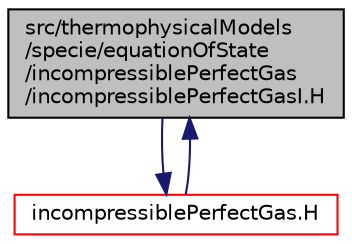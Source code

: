 digraph "src/thermophysicalModels/specie/equationOfState/incompressiblePerfectGas/incompressiblePerfectGasI.H"
{
  bgcolor="transparent";
  edge [fontname="Helvetica",fontsize="10",labelfontname="Helvetica",labelfontsize="10"];
  node [fontname="Helvetica",fontsize="10",shape=record];
  Node1 [label="src/thermophysicalModels\l/specie/equationOfState\l/incompressiblePerfectGas\l/incompressiblePerfectGasI.H",height=0.2,width=0.4,color="black", fillcolor="grey75", style="filled", fontcolor="black"];
  Node1 -> Node2 [color="midnightblue",fontsize="10",style="solid",fontname="Helvetica"];
  Node2 [label="incompressiblePerfectGas.H",height=0.2,width=0.4,color="red",URL="$a10272.html"];
  Node2 -> Node1 [color="midnightblue",fontsize="10",style="solid",fontname="Helvetica"];
}
